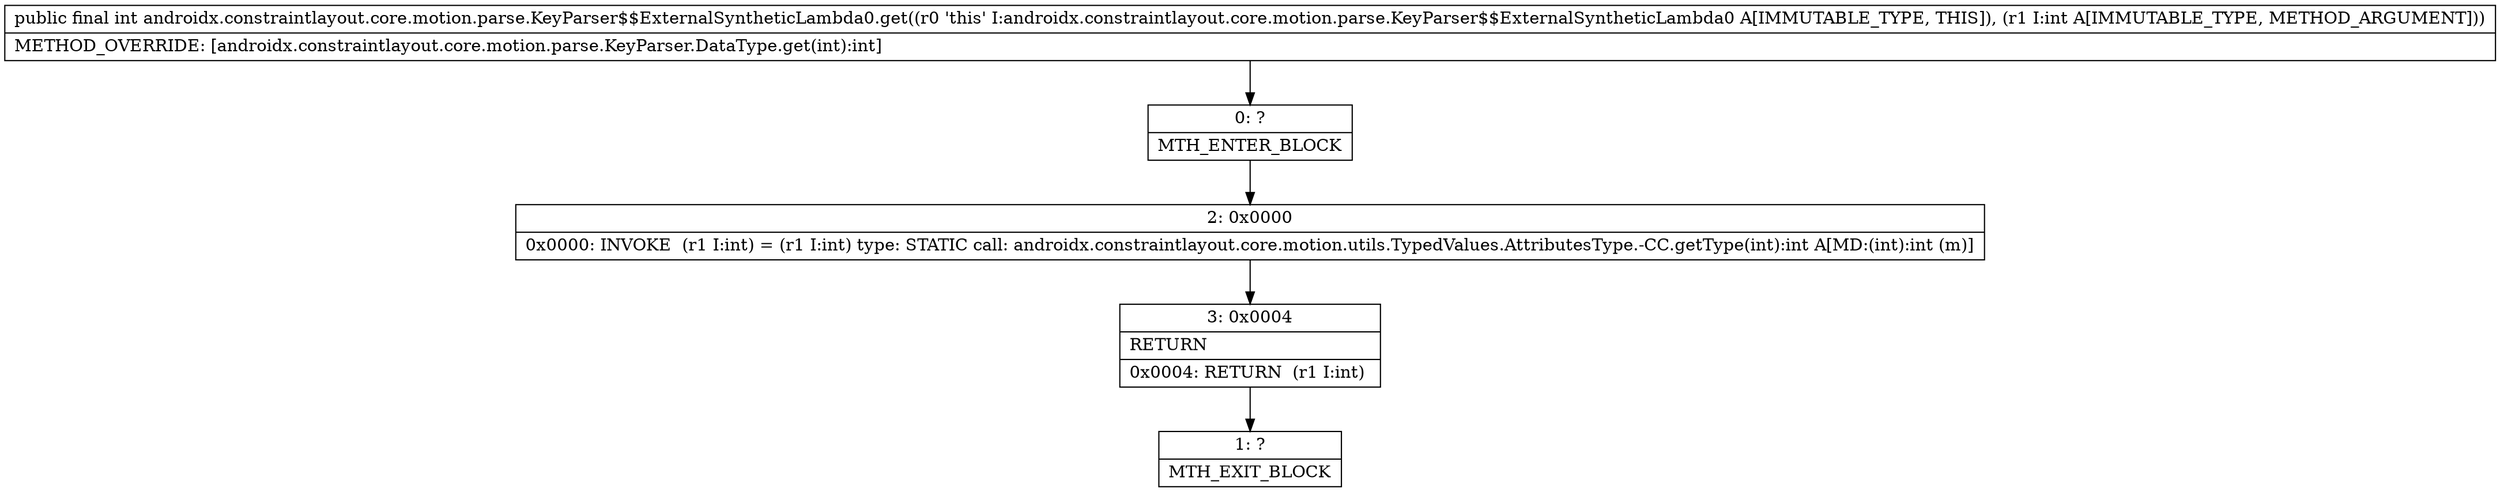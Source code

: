 digraph "CFG forandroidx.constraintlayout.core.motion.parse.KeyParser$$ExternalSyntheticLambda0.get(I)I" {
Node_0 [shape=record,label="{0\:\ ?|MTH_ENTER_BLOCK\l}"];
Node_2 [shape=record,label="{2\:\ 0x0000|0x0000: INVOKE  (r1 I:int) = (r1 I:int) type: STATIC call: androidx.constraintlayout.core.motion.utils.TypedValues.AttributesType.\-CC.getType(int):int A[MD:(int):int (m)]\l}"];
Node_3 [shape=record,label="{3\:\ 0x0004|RETURN\l|0x0004: RETURN  (r1 I:int) \l}"];
Node_1 [shape=record,label="{1\:\ ?|MTH_EXIT_BLOCK\l}"];
MethodNode[shape=record,label="{public final int androidx.constraintlayout.core.motion.parse.KeyParser$$ExternalSyntheticLambda0.get((r0 'this' I:androidx.constraintlayout.core.motion.parse.KeyParser$$ExternalSyntheticLambda0 A[IMMUTABLE_TYPE, THIS]), (r1 I:int A[IMMUTABLE_TYPE, METHOD_ARGUMENT]))  | METHOD_OVERRIDE: [androidx.constraintlayout.core.motion.parse.KeyParser.DataType.get(int):int]\l}"];
MethodNode -> Node_0;Node_0 -> Node_2;
Node_2 -> Node_3;
Node_3 -> Node_1;
}

